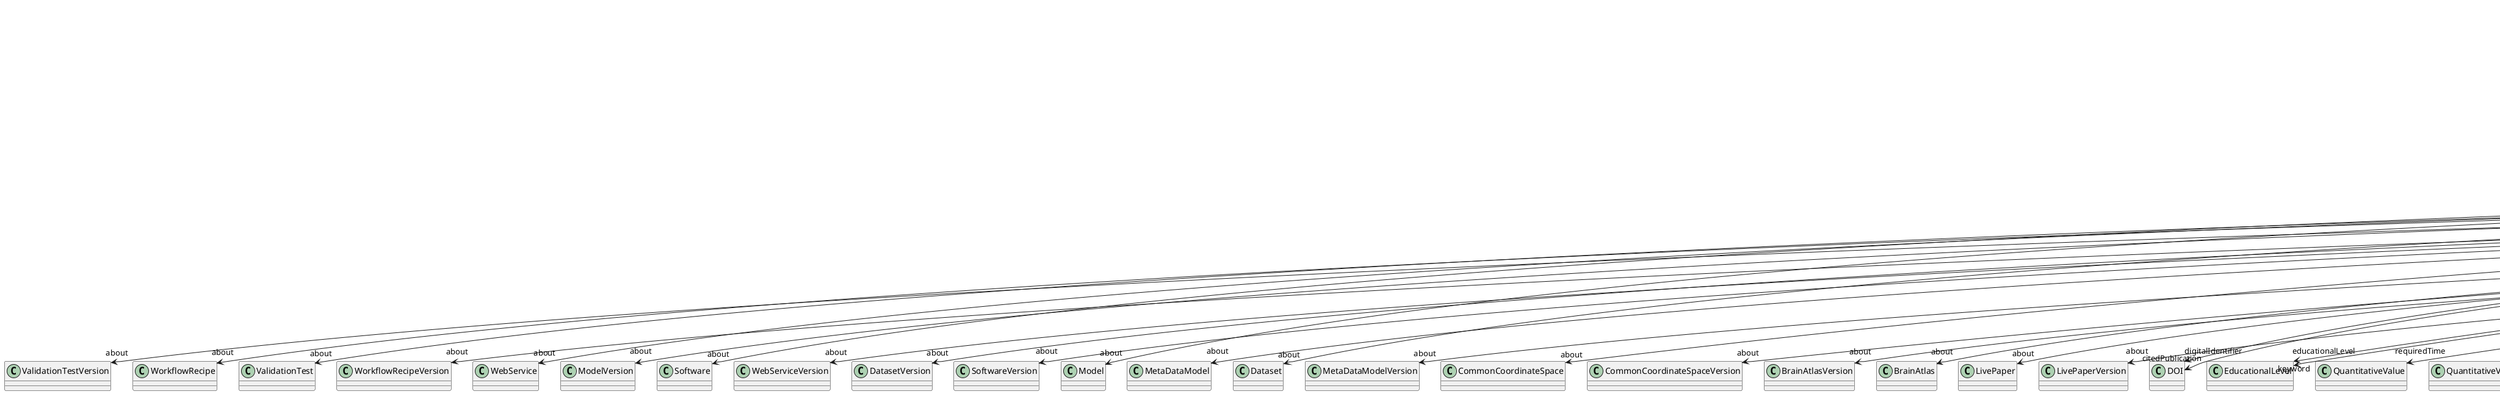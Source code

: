 @startuml
class LearningResource {
+about
+digitalIdentifier
+educationalLevel
+learningOutcome
+order
+prerequisite
+requiredTime
+topic
+type
+abstract
+author
+citedPublication
+copyright
+creationDate
+custodian
+editor
+funding
+IRI
+keyword
+license
+modificationDate
+name
+publicationDate
+publisher
+versionIdentifier

}
LearningResource -d-> "about" ValidationTestVersion
LearningResource -d-> "about" WorkflowRecipe
LearningResource -d-> "about" ValidationTest
LearningResource -d-> "about" WorkflowRecipeVersion
LearningResource -d-> "about" WebService
LearningResource -d-> "about" ModelVersion
LearningResource -d-> "about" Software
LearningResource -d-> "about" WebServiceVersion
LearningResource -d-> "about" DatasetVersion
LearningResource -d-> "about" SoftwareVersion
LearningResource -d-> "about" Model
LearningResource -d-> "about" MetaDataModel
LearningResource -d-> "about" Dataset
LearningResource -d-> "about" MetaDataModelVersion
LearningResource -d-> "about" CommonCoordinateSpace
LearningResource -d-> "about" CommonCoordinateSpaceVersion
LearningResource -d-> "about" BrainAtlasVersion
LearningResource -d-> "about" BrainAtlas
LearningResource -d-> "about" LivePaper
LearningResource -d-> "about" LivePaperVersion
LearningResource -d-> "digitalIdentifier" DOI
LearningResource -d-> "educationalLevel" EducationalLevel
LearningResource -d-> "requiredTime" QuantitativeValue
LearningResource -d-> "requiredTime" QuantitativeValueRange
LearningResource -d-> "type" LearningResourceType
LearningResource -d-> "author" Consortium
LearningResource -d-> "author" Organization
LearningResource -d-> "author" Person
LearningResource -d-> "citedPublication" DOI
LearningResource -d-> "citedPublication" ISBN
LearningResource -d-> "copyright" Copyright
LearningResource -d-> "custodian" Consortium
LearningResource -d-> "custodian" Organization
LearningResource -d-> "custodian" Person
LearningResource -d-> "editor" Person
LearningResource -d-> "funding" Funding
LearningResource -d-> "keyword" ExperimentalApproach
LearningResource -d-> "keyword" OpticalStimulusType
LearningResource -d-> "keyword" OrganismSubstance
LearningResource -d-> "keyword" AnatomicalIdentificationType
LearningResource -d-> "keyword" EthicsAssessment
LearningResource -d-> "keyword" ProductAccessibility
LearningResource -d-> "keyword" AgeCategory
LearningResource -d-> "keyword" QualitativeOverlap
LearningResource -d-> "keyword" SemanticDataType
LearningResource -d-> "keyword" ElectricalStimulusType
LearningResource -d-> "keyword" CranialWindowReinforcementType
LearningResource -d-> "keyword" SubcellularEntity
LearningResource -d-> "keyword" AuditoryStimulusType
LearningResource -d-> "keyword" TissueSampleType
LearningResource -d-> "keyword" OlfactoryStimulusType
LearningResource -d-> "keyword" DiseaseModel
LearningResource -d-> "keyword" ContributionType
LearningResource -d-> "keyword" AtlasType
LearningResource -d-> "keyword" MeasuredSignalType
LearningResource -d-> "keyword" ActionStatusType
LearningResource -d-> "keyword" Disease
LearningResource -d-> "keyword" Service
LearningResource -d-> "keyword" AnatomicalAxesOrientation
LearningResource -d-> "keyword" Species
LearningResource -d-> "keyword" TypeOfUncertainty
LearningResource -d-> "keyword" Laterality
LearningResource -d-> "keyword" CranialWindowConstructionType
LearningResource -d-> "keyword" OperatingDevice
LearningResource -d-> "keyword" ModelScope
LearningResource -d-> "keyword" UBERONParcellation
LearningResource -d-> "keyword" PatchClampVariation
LearningResource -d-> "keyword" BreedingType
LearningResource -d-> "keyword" Language
LearningResource -d-> "keyword" SoftwareApplicationCategory
LearningResource -d-> "keyword" MeasuredQuantity
LearningResource -d-> "keyword" BiologicalOrder
LearningResource -d-> "keyword" MetaDataModelType
LearningResource -d-> "keyword" Terminology
LearningResource -d-> "keyword" DeviceType
LearningResource -d-> "keyword" CriteriaQualityType
LearningResource -d-> "keyword" AnatomicalPlane
LearningResource -d-> "keyword" BiologicalProcess
LearningResource -d-> "keyword" CellType
LearningResource -d-> "keyword" OrganismSystem
LearningResource -d-> "keyword" PreparationType
LearningResource -d-> "keyword" LearningResourceType
LearningResource -d-> "keyword" StimulationApproach
LearningResource -d-> "keyword" Organ
LearningResource -d-> "keyword" DifferenceMeasure
LearningResource -d-> "keyword" SetupType
LearningResource -d-> "keyword" GeneticStrainType
LearningResource -d-> "keyword" CellCultureType
LearningResource -d-> "keyword" Handedness
LearningResource -d-> "keyword" MolecularEntity
LearningResource -d-> "keyword" OperatingSystem
LearningResource -d-> "keyword" FileBundleGrouping
LearningResource -d-> "keyword" ModelAbstractionLevel
LearningResource -d-> "keyword" FileRepositoryType
LearningResource -d-> "keyword" FileUsageRole
LearningResource -d-> "keyword" BiologicalSex
LearningResource -d-> "keyword" SoftwareFeature
LearningResource -d-> "keyword" TissueSampleAttribute
LearningResource -d-> "keyword" GustatoryStimulusType
LearningResource -d-> "keyword" ProgrammingLanguage
LearningResource -d-> "keyword" StimulationTechnique
LearningResource -d-> "keyword" Technique
LearningResource -d-> "keyword" DataType
LearningResource -d-> "keyword" AnalysisTechnique
LearningResource -d-> "keyword" Colormap
LearningResource -d-> "keyword" AnnotationType
LearningResource -d-> "keyword" SubjectAttribute
LearningResource -d-> "keyword" VisualStimulusType
LearningResource -d-> "keyword" UnitOfMeasurement
LearningResource -d-> "keyword" ChemicalMixtureType
LearningResource -d-> "keyword" TactileStimulusType
LearningResource -d-> "keyword" TermSuggestion
LearningResource -d-> "keyword" AnnotationCriteriaType
LearningResource -d-> "keyword" EducationalLevel
LearningResource -d-> "license" License
LearningResource -d-> "publisher" Consortium
LearningResource -d-> "publisher" Organization
LearningResource -d-> "publisher" Person

@enduml